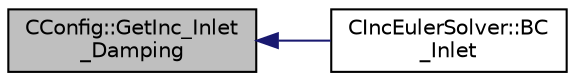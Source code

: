 digraph "CConfig::GetInc_Inlet_Damping"
{
  edge [fontname="Helvetica",fontsize="10",labelfontname="Helvetica",labelfontsize="10"];
  node [fontname="Helvetica",fontsize="10",shape=record];
  rankdir="LR";
  Node4097 [label="CConfig::GetInc_Inlet\l_Damping",height=0.2,width=0.4,color="black", fillcolor="grey75", style="filled", fontcolor="black"];
  Node4097 -> Node4098 [dir="back",color="midnightblue",fontsize="10",style="solid",fontname="Helvetica"];
  Node4098 [label="CIncEulerSolver::BC\l_Inlet",height=0.2,width=0.4,color="black", fillcolor="white", style="filled",URL="$class_c_inc_euler_solver.html#a318f79c279e467bbea21276ccd08ca92",tooltip="Impose a subsonic inlet boundary condition. "];
}
